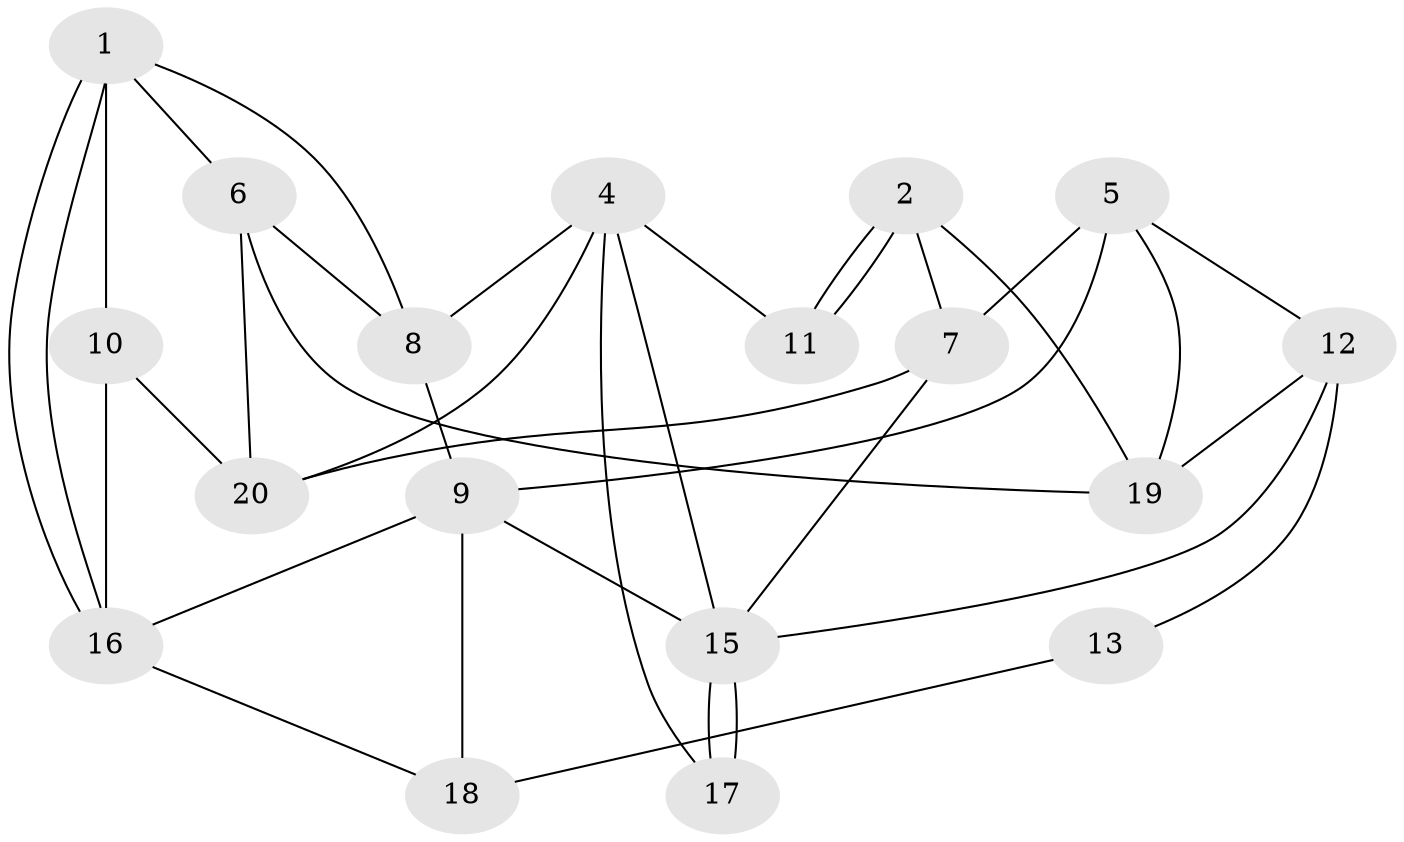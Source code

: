 // Generated by graph-tools (version 1.1) at 2025/46/02/15/25 05:46:28]
// undirected, 18 vertices, 36 edges
graph export_dot {
graph [start="1"]
  node [color=gray90,style=filled];
  1;
  2;
  4;
  5;
  6 [super="+14"];
  7;
  8;
  9;
  10;
  11;
  12;
  13 [super="+3"];
  15;
  16 [super="+3"];
  17;
  18 [super="+14"];
  19;
  20;
  1 -- 6;
  1 -- 16;
  1 -- 16;
  1 -- 8;
  1 -- 10;
  2 -- 7;
  2 -- 11;
  2 -- 11;
  2 -- 19;
  4 -- 15;
  4 -- 8;
  4 -- 11;
  4 -- 17;
  4 -- 20;
  5 -- 9;
  5 -- 7;
  5 -- 12;
  5 -- 19;
  6 -- 20;
  6 -- 19;
  6 -- 8;
  7 -- 20;
  7 -- 15;
  8 -- 9;
  9 -- 15;
  9 -- 16;
  9 -- 18;
  10 -- 16;
  10 -- 20;
  12 -- 19;
  12 -- 13;
  12 -- 15;
  13 -- 18;
  15 -- 17;
  15 -- 17;
  16 -- 18;
}
